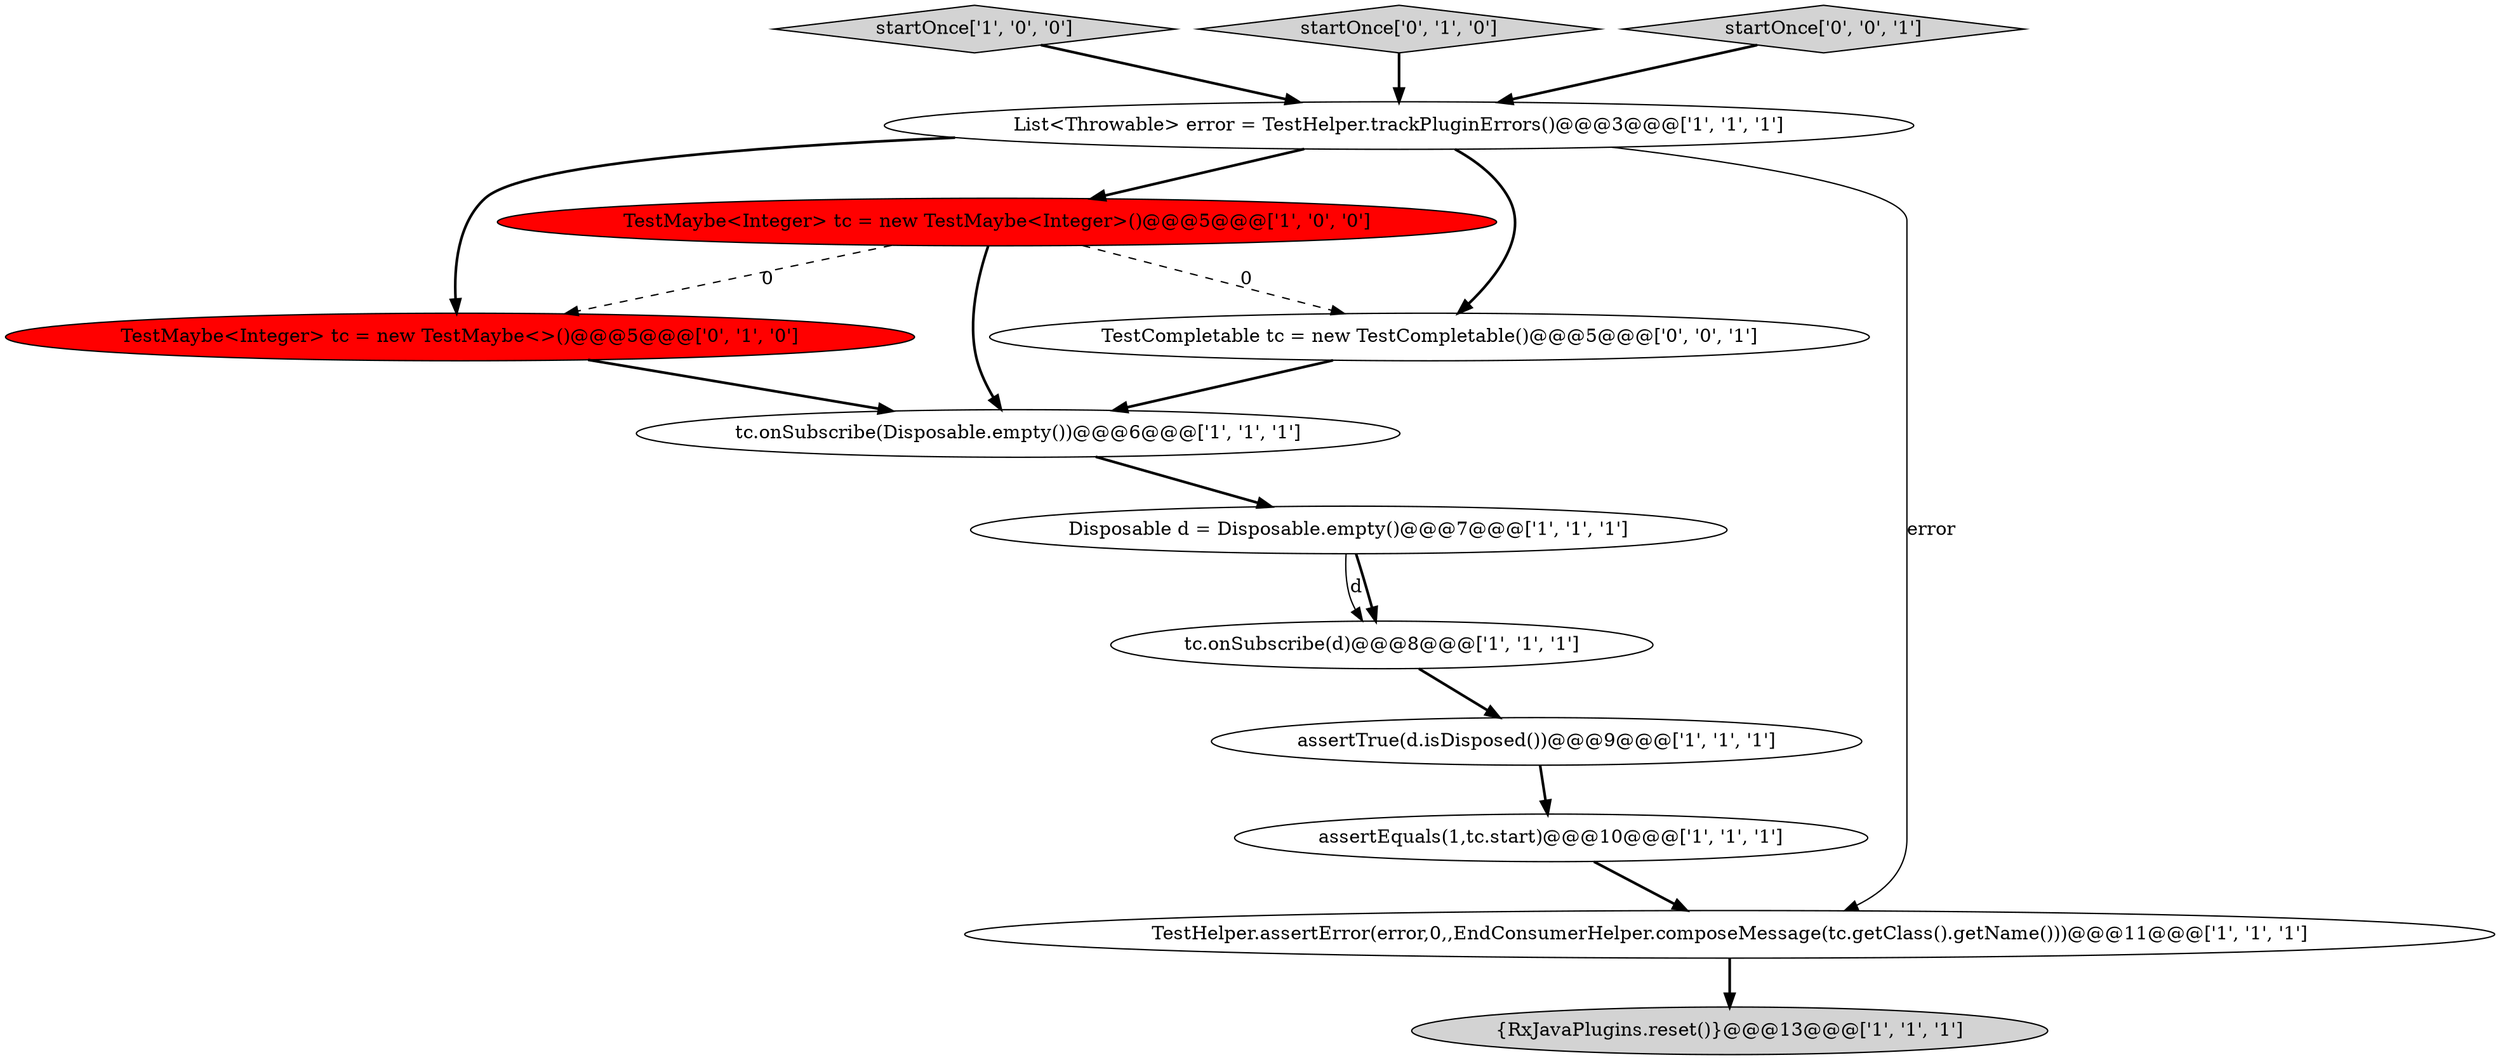 digraph {
1 [style = filled, label = "tc.onSubscribe(d)@@@8@@@['1', '1', '1']", fillcolor = white, shape = ellipse image = "AAA0AAABBB1BBB"];
7 [style = filled, label = "assertTrue(d.isDisposed())@@@9@@@['1', '1', '1']", fillcolor = white, shape = ellipse image = "AAA0AAABBB1BBB"];
3 [style = filled, label = "assertEquals(1,tc.start)@@@10@@@['1', '1', '1']", fillcolor = white, shape = ellipse image = "AAA0AAABBB1BBB"];
9 [style = filled, label = "startOnce['1', '0', '0']", fillcolor = lightgray, shape = diamond image = "AAA0AAABBB1BBB"];
10 [style = filled, label = "TestMaybe<Integer> tc = new TestMaybe<>()@@@5@@@['0', '1', '0']", fillcolor = red, shape = ellipse image = "AAA1AAABBB2BBB"];
11 [style = filled, label = "startOnce['0', '1', '0']", fillcolor = lightgray, shape = diamond image = "AAA0AAABBB2BBB"];
13 [style = filled, label = "startOnce['0', '0', '1']", fillcolor = lightgray, shape = diamond image = "AAA0AAABBB3BBB"];
0 [style = filled, label = "TestMaybe<Integer> tc = new TestMaybe<Integer>()@@@5@@@['1', '0', '0']", fillcolor = red, shape = ellipse image = "AAA1AAABBB1BBB"];
8 [style = filled, label = "List<Throwable> error = TestHelper.trackPluginErrors()@@@3@@@['1', '1', '1']", fillcolor = white, shape = ellipse image = "AAA0AAABBB1BBB"];
4 [style = filled, label = "{RxJavaPlugins.reset()}@@@13@@@['1', '1', '1']", fillcolor = lightgray, shape = ellipse image = "AAA0AAABBB1BBB"];
5 [style = filled, label = "tc.onSubscribe(Disposable.empty())@@@6@@@['1', '1', '1']", fillcolor = white, shape = ellipse image = "AAA0AAABBB1BBB"];
2 [style = filled, label = "Disposable d = Disposable.empty()@@@7@@@['1', '1', '1']", fillcolor = white, shape = ellipse image = "AAA0AAABBB1BBB"];
6 [style = filled, label = "TestHelper.assertError(error,0,,EndConsumerHelper.composeMessage(tc.getClass().getName()))@@@11@@@['1', '1', '1']", fillcolor = white, shape = ellipse image = "AAA0AAABBB1BBB"];
12 [style = filled, label = "TestCompletable tc = new TestCompletable()@@@5@@@['0', '0', '1']", fillcolor = white, shape = ellipse image = "AAA0AAABBB3BBB"];
8->0 [style = bold, label=""];
8->6 [style = solid, label="error"];
11->8 [style = bold, label=""];
6->4 [style = bold, label=""];
3->6 [style = bold, label=""];
5->2 [style = bold, label=""];
8->10 [style = bold, label=""];
10->5 [style = bold, label=""];
12->5 [style = bold, label=""];
13->8 [style = bold, label=""];
0->10 [style = dashed, label="0"];
0->12 [style = dashed, label="0"];
9->8 [style = bold, label=""];
2->1 [style = solid, label="d"];
1->7 [style = bold, label=""];
2->1 [style = bold, label=""];
8->12 [style = bold, label=""];
7->3 [style = bold, label=""];
0->5 [style = bold, label=""];
}
